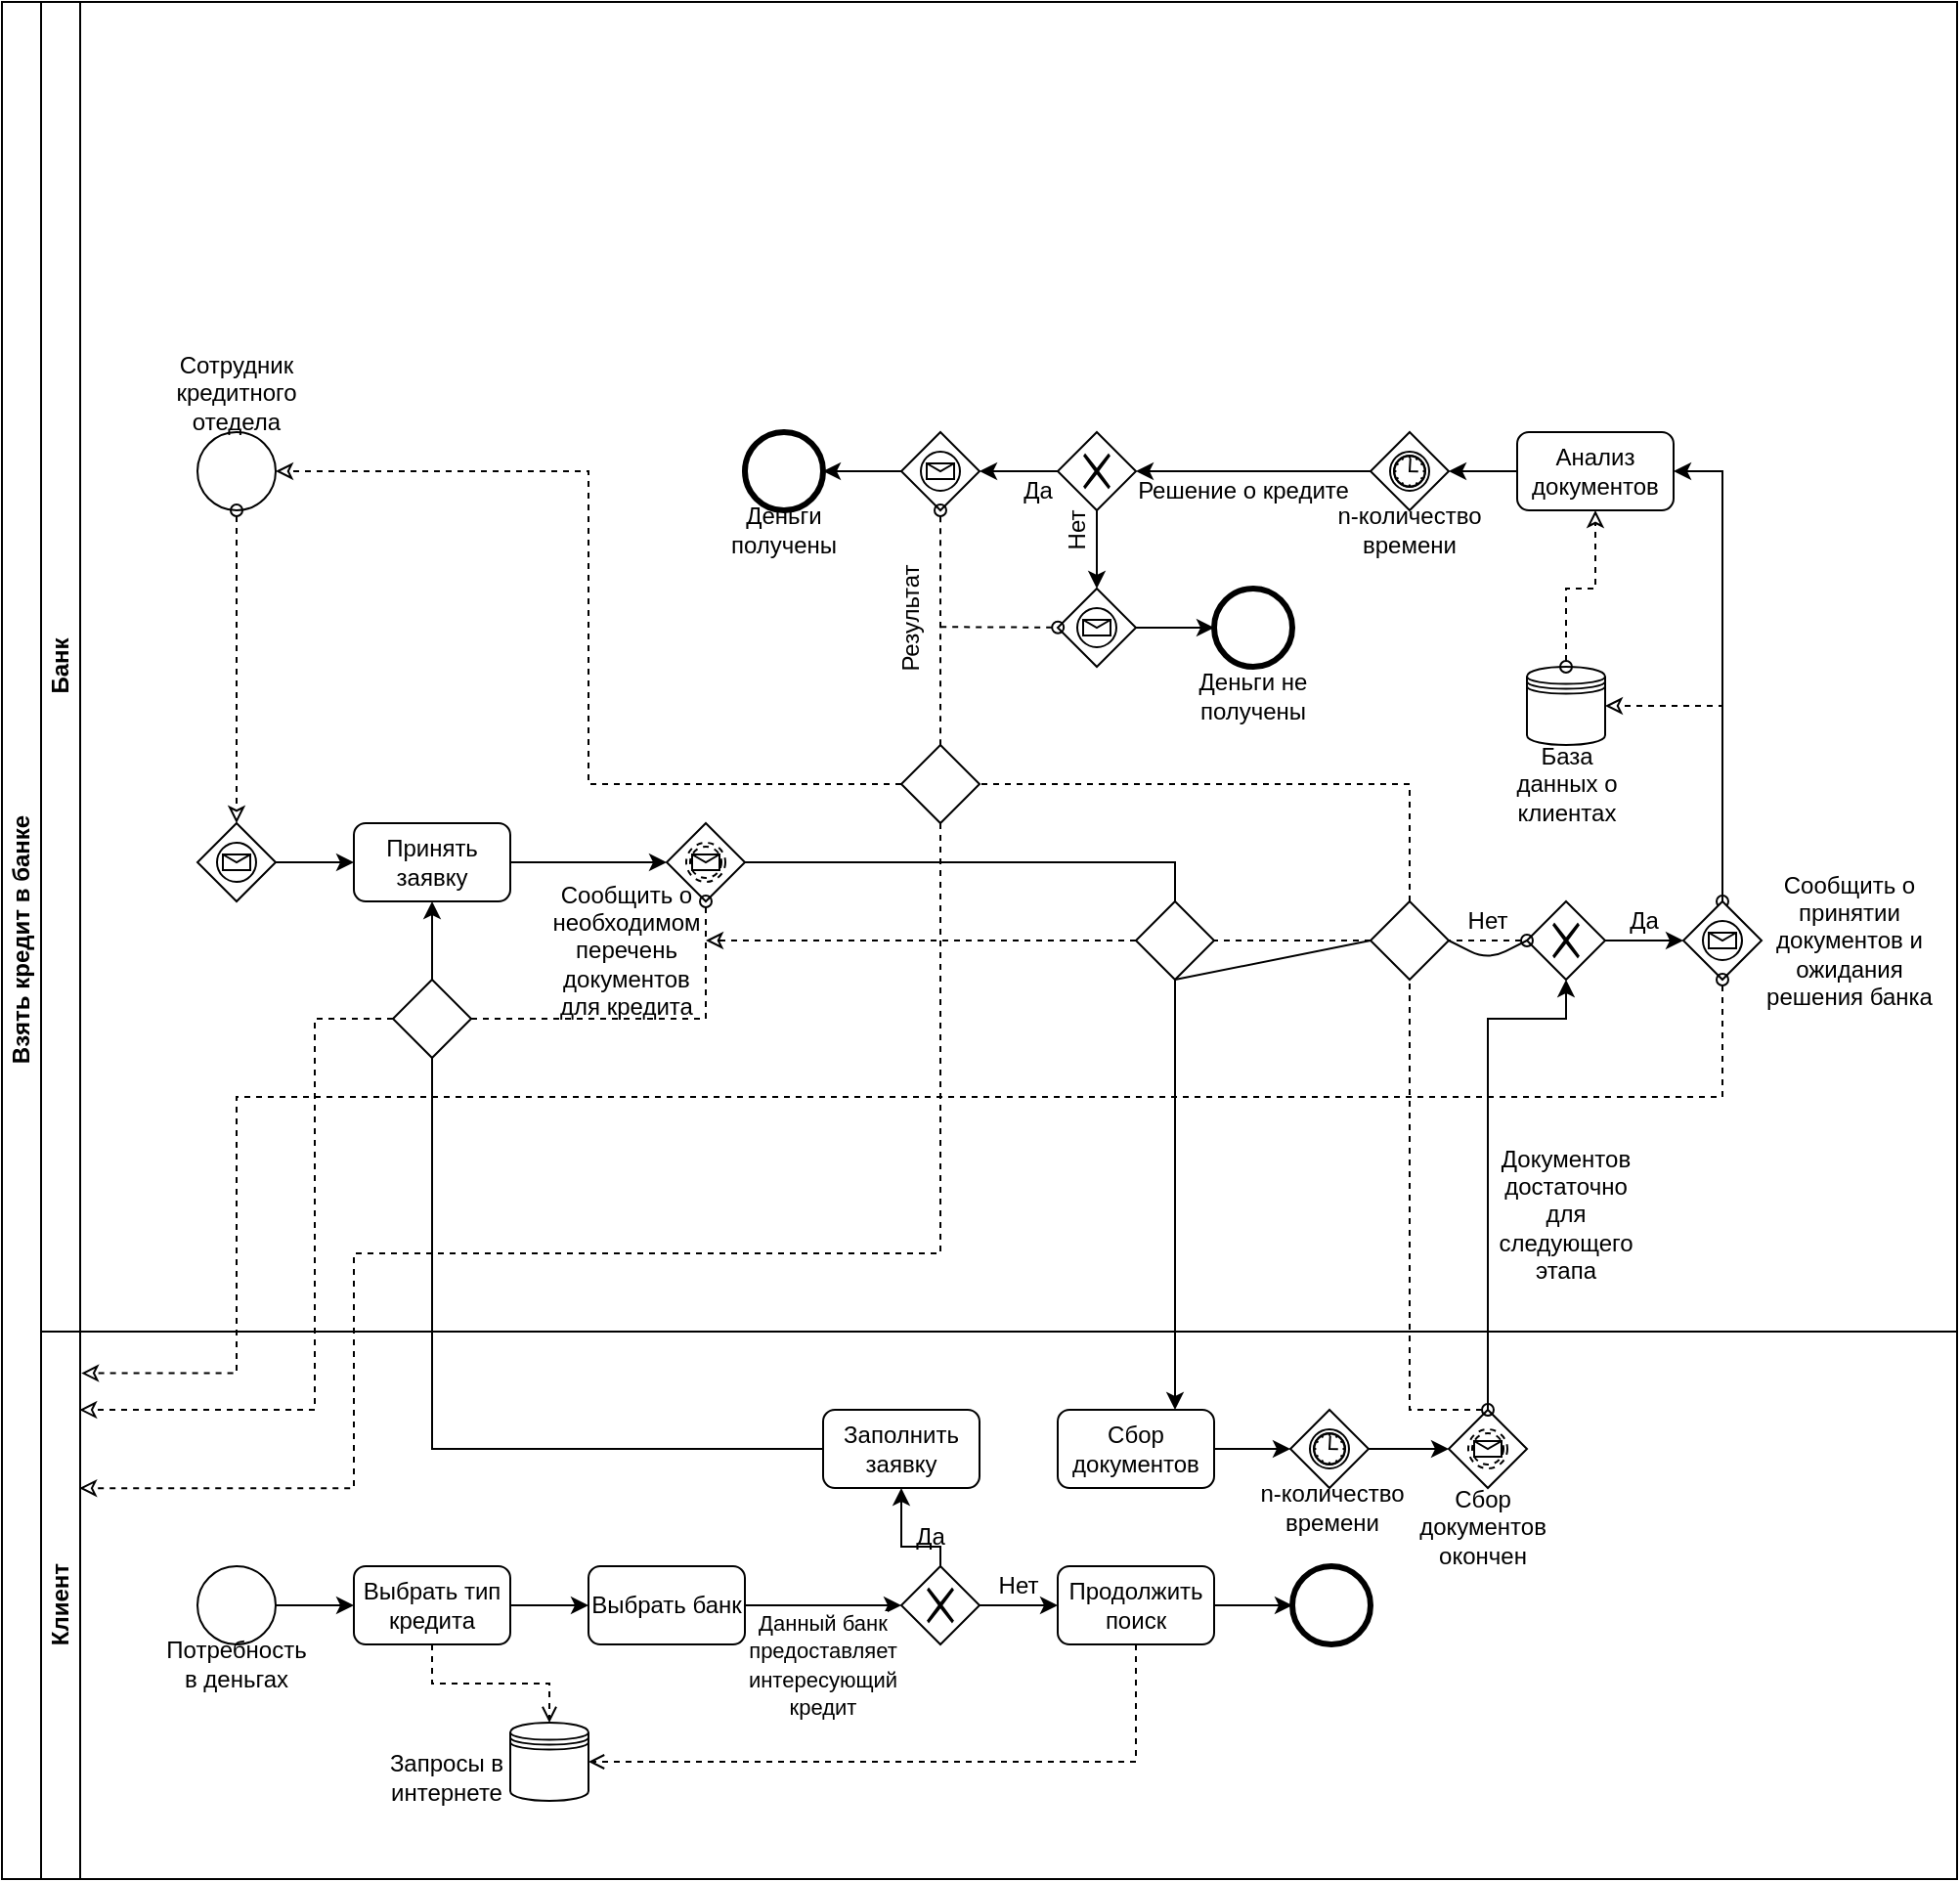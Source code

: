 <mxfile version="14.5.1" type="device"><diagram id="nKJK1DQuCtpWH0rko9VO" name="Page-1"><mxGraphModel dx="1360" dy="834" grid="1" gridSize="10" guides="1" tooltips="1" connect="1" arrows="1" fold="1" page="1" pageScale="1" pageWidth="980" pageHeight="1390" math="0" shadow="0"><root><mxCell id="0"/><mxCell id="1" parent="0"/><mxCell id="z8B_p85tg5Jah9lt31Ho-93" value="Взять кредит в банке" style="swimlane;html=1;childLayout=stackLayout;resizeParent=1;resizeParentMax=0;horizontal=0;startSize=20;horizontalStack=0;" parent="1" vertex="1"><mxGeometry x="40" y="40" width="1000" height="960" as="geometry"/></mxCell><mxCell id="z8B_p85tg5Jah9lt31Ho-95" value="Банк" style="swimlane;html=1;startSize=20;horizontal=0;" parent="z8B_p85tg5Jah9lt31Ho-93" vertex="1"><mxGeometry x="20" width="980" height="680" as="geometry"/></mxCell><mxCell id="z8B_p85tg5Jah9lt31Ho-2" value="" style="shape=datastore;whiteSpace=wrap;html=1;strokeWidth=1;" parent="z8B_p85tg5Jah9lt31Ho-95" vertex="1"><mxGeometry x="760" y="340" width="40" height="40" as="geometry"/></mxCell><mxCell id="z8B_p85tg5Jah9lt31Ho-3" value="" style="ellipse;whiteSpace=wrap;html=1;aspect=fixed;" parent="z8B_p85tg5Jah9lt31Ho-95" vertex="1"><mxGeometry x="80" y="220" width="40" height="40" as="geometry"/></mxCell><mxCell id="z8B_p85tg5Jah9lt31Ho-4" value="База данных о клиентах" style="text;html=1;strokeColor=none;fillColor=none;align=center;verticalAlign=middle;whiteSpace=wrap;rounded=0;" parent="z8B_p85tg5Jah9lt31Ho-95" vertex="1"><mxGeometry x="752.5" y="380" width="55" height="40" as="geometry"/></mxCell><mxCell id="z8B_p85tg5Jah9lt31Ho-6" value="" style="shape=mxgraph.bpmn.shape;html=1;verticalLabelPosition=bottom;labelBackgroundColor=#ffffff;verticalAlign=top;align=center;perimeter=rhombusPerimeter;background=gateway;outlineConnect=0;outline=none;symbol=exclusiveGw;" parent="z8B_p85tg5Jah9lt31Ho-95" vertex="1"><mxGeometry x="760" y="460" width="40" height="40" as="geometry"/></mxCell><mxCell id="z8B_p85tg5Jah9lt31Ho-7" value="Нет" style="text;html=1;strokeColor=none;fillColor=none;align=center;verticalAlign=middle;whiteSpace=wrap;rounded=0;glass=1;fontColor=#000000;" parent="z8B_p85tg5Jah9lt31Ho-95" vertex="1"><mxGeometry x="720" y="460" width="40" height="20" as="geometry"/></mxCell><mxCell id="z8B_p85tg5Jah9lt31Ho-8" value="Да" style="text;html=1;strokeColor=none;fillColor=none;align=center;verticalAlign=middle;whiteSpace=wrap;rounded=0;glass=1;fontColor=#000000;rotation=0;" parent="z8B_p85tg5Jah9lt31Ho-95" vertex="1"><mxGeometry x="800" y="460" width="40" height="20" as="geometry"/></mxCell><mxCell id="z8B_p85tg5Jah9lt31Ho-10" style="edgeStyle=orthogonalEdgeStyle;rounded=0;orthogonalLoop=1;jettySize=auto;html=1;entryX=1;entryY=0.5;entryDx=0;entryDy=0;startArrow=oval;startFill=0;endArrow=classic;endFill=0;dashed=1;" parent="z8B_p85tg5Jah9lt31Ho-95" source="z8B_p85tg5Jah9lt31Ho-11" target="z8B_p85tg5Jah9lt31Ho-2" edge="1"><mxGeometry relative="1" as="geometry"><Array as="points"><mxPoint x="860" y="360"/></Array></mxGeometry></mxCell><mxCell id="z8B_p85tg5Jah9lt31Ho-11" value="" style="shape=mxgraph.bpmn.shape;html=1;verticalLabelPosition=bottom;labelBackgroundColor=#ffffff;verticalAlign=top;align=center;perimeter=rhombusPerimeter;background=gateway;outlineConnect=0;outline=standard;symbol=message;rounded=0;strokeWidth=1;" parent="z8B_p85tg5Jah9lt31Ho-95" vertex="1"><mxGeometry x="840" y="460" width="40" height="40" as="geometry"/></mxCell><mxCell id="z8B_p85tg5Jah9lt31Ho-13" value="Анализ документов" style="rounded=1;whiteSpace=wrap;html=1;" parent="z8B_p85tg5Jah9lt31Ho-95" vertex="1"><mxGeometry x="755" y="220" width="80" height="40" as="geometry"/></mxCell><mxCell id="z8B_p85tg5Jah9lt31Ho-1" style="edgeStyle=orthogonalEdgeStyle;rounded=0;orthogonalLoop=1;jettySize=auto;html=1;dashed=1;startArrow=oval;startFill=0;endArrow=classic;endFill=0;" parent="z8B_p85tg5Jah9lt31Ho-95" source="z8B_p85tg5Jah9lt31Ho-2" target="z8B_p85tg5Jah9lt31Ho-13" edge="1"><mxGeometry relative="1" as="geometry"/></mxCell><mxCell id="z8B_p85tg5Jah9lt31Ho-9" style="edgeStyle=orthogonalEdgeStyle;rounded=0;orthogonalLoop=1;jettySize=auto;html=1;entryX=1;entryY=0.5;entryDx=0;entryDy=0;startArrow=none;startFill=0;endArrow=classic;endFill=1;" parent="z8B_p85tg5Jah9lt31Ho-95" source="z8B_p85tg5Jah9lt31Ho-11" target="z8B_p85tg5Jah9lt31Ho-13" edge="1"><mxGeometry relative="1" as="geometry"><Array as="points"><mxPoint x="860" y="240"/></Array></mxGeometry></mxCell><mxCell id="z8B_p85tg5Jah9lt31Ho-15" value="" style="shape=mxgraph.bpmn.shape;html=1;verticalLabelPosition=bottom;labelBackgroundColor=#ffffff;verticalAlign=top;align=center;perimeter=rhombusPerimeter;background=gateway;outlineConnect=0;outline=boundInt;symbol=timer;rounded=0;glass=1;strokeWidth=1;" parent="z8B_p85tg5Jah9lt31Ho-95" vertex="1"><mxGeometry x="680" y="220" width="40" height="40" as="geometry"/></mxCell><mxCell id="z8B_p85tg5Jah9lt31Ho-12" style="edgeStyle=none;rounded=0;orthogonalLoop=1;jettySize=auto;html=1;entryX=1;entryY=0.5;entryDx=0;entryDy=0;startArrow=none;startFill=0;endArrow=classic;endFill=1;fontColor=#000000;" parent="z8B_p85tg5Jah9lt31Ho-95" source="z8B_p85tg5Jah9lt31Ho-13" target="z8B_p85tg5Jah9lt31Ho-15" edge="1"><mxGeometry relative="1" as="geometry"/></mxCell><mxCell id="z8B_p85tg5Jah9lt31Ho-16" value="n-количество времени" style="text;html=1;strokeColor=none;fillColor=none;align=center;verticalAlign=middle;whiteSpace=wrap;rounded=0;glass=1;" parent="z8B_p85tg5Jah9lt31Ho-95" vertex="1"><mxGeometry x="661.25" y="260" width="77.5" height="20" as="geometry"/></mxCell><mxCell id="z8B_p85tg5Jah9lt31Ho-18" value="" style="shape=mxgraph.bpmn.shape;html=1;verticalLabelPosition=bottom;labelBackgroundColor=#ffffff;verticalAlign=top;align=center;perimeter=rhombusPerimeter;background=gateway;outlineConnect=0;outline=none;symbol=exclusiveGw;" parent="z8B_p85tg5Jah9lt31Ho-95" vertex="1"><mxGeometry x="520" y="220" width="40" height="40" as="geometry"/></mxCell><mxCell id="z8B_p85tg5Jah9lt31Ho-14" style="edgeStyle=none;rounded=0;orthogonalLoop=1;jettySize=auto;html=1;entryX=1;entryY=0.5;entryDx=0;entryDy=0;startArrow=none;startFill=0;endArrow=classic;endFill=1;fontColor=#000000;" parent="z8B_p85tg5Jah9lt31Ho-95" source="z8B_p85tg5Jah9lt31Ho-15" target="z8B_p85tg5Jah9lt31Ho-18" edge="1"><mxGeometry relative="1" as="geometry"/></mxCell><mxCell id="z8B_p85tg5Jah9lt31Ho-19" value="Нет" style="text;html=1;strokeColor=none;fillColor=none;align=center;verticalAlign=middle;whiteSpace=wrap;rounded=0;glass=0;fontColor=#000000;rotation=-90;" parent="z8B_p85tg5Jah9lt31Ho-95" vertex="1"><mxGeometry x="510" y="260" width="40" height="20" as="geometry"/></mxCell><mxCell id="z8B_p85tg5Jah9lt31Ho-22" value="" style="shape=mxgraph.bpmn.shape;html=1;verticalLabelPosition=bottom;labelBackgroundColor=#ffffff;verticalAlign=top;align=center;perimeter=rhombusPerimeter;background=gateway;outlineConnect=0;outline=standard;symbol=message;rounded=0;strokeWidth=1;" parent="z8B_p85tg5Jah9lt31Ho-95" vertex="1"><mxGeometry x="520" y="300" width="40" height="40" as="geometry"/></mxCell><mxCell id="z8B_p85tg5Jah9lt31Ho-23" value="Решение о кредите" style="text;html=1;strokeColor=none;fillColor=none;align=center;verticalAlign=middle;whiteSpace=wrap;rounded=0;glass=0;fontColor=#000000;" parent="z8B_p85tg5Jah9lt31Ho-95" vertex="1"><mxGeometry x="550" y="240" width="130" height="20" as="geometry"/></mxCell><mxCell id="z8B_p85tg5Jah9lt31Ho-25" value="" style="shape=mxgraph.bpmn.shape;html=1;verticalLabelPosition=bottom;labelBackgroundColor=#ffffff;verticalAlign=top;align=center;perimeter=rhombusPerimeter;background=gateway;outlineConnect=0;outline=standard;symbol=message;rounded=0;strokeWidth=1;" parent="z8B_p85tg5Jah9lt31Ho-95" vertex="1"><mxGeometry x="440" y="220" width="40" height="40" as="geometry"/></mxCell><mxCell id="z8B_p85tg5Jah9lt31Ho-17" style="edgeStyle=orthogonalEdgeStyle;rounded=0;sketch=0;jumpSize=5;orthogonalLoop=1;jettySize=auto;html=1;entryX=1;entryY=0.5;entryDx=0;entryDy=0;labelBackgroundColor=#ffffff;startArrow=none;startFill=0;endArrow=classic;endFill=1;strokeColor=#000000;strokeWidth=1;fontColor=#000000;" parent="z8B_p85tg5Jah9lt31Ho-95" source="z8B_p85tg5Jah9lt31Ho-18" target="z8B_p85tg5Jah9lt31Ho-25" edge="1"><mxGeometry relative="1" as="geometry"/></mxCell><mxCell id="z8B_p85tg5Jah9lt31Ho-26" value="" style="ellipse;whiteSpace=wrap;html=1;aspect=fixed;strokeWidth=3;" parent="z8B_p85tg5Jah9lt31Ho-95" vertex="1"><mxGeometry x="600" y="300" width="40" height="40" as="geometry"/></mxCell><mxCell id="z8B_p85tg5Jah9lt31Ho-20" style="edgeStyle=none;rounded=0;orthogonalLoop=1;jettySize=auto;html=1;startArrow=none;startFill=0;endArrow=classic;endFill=1;fontColor=#000000;" parent="z8B_p85tg5Jah9lt31Ho-95" source="z8B_p85tg5Jah9lt31Ho-22" target="z8B_p85tg5Jah9lt31Ho-26" edge="1"><mxGeometry relative="1" as="geometry"/></mxCell><mxCell id="z8B_p85tg5Jah9lt31Ho-27" value="Да" style="text;html=1;strokeColor=none;fillColor=none;align=center;verticalAlign=middle;whiteSpace=wrap;rounded=0;glass=0;fontColor=#000000;rotation=0;" parent="z8B_p85tg5Jah9lt31Ho-95" vertex="1"><mxGeometry x="490" y="240" width="40" height="20" as="geometry"/></mxCell><mxCell id="z8B_p85tg5Jah9lt31Ho-28" value="" style="ellipse;whiteSpace=wrap;html=1;aspect=fixed;strokeWidth=3;" parent="z8B_p85tg5Jah9lt31Ho-95" vertex="1"><mxGeometry x="360" y="220" width="40" height="40" as="geometry"/></mxCell><mxCell id="z8B_p85tg5Jah9lt31Ho-29" style="edgeStyle=none;rounded=0;orthogonalLoop=1;jettySize=auto;html=1;startArrow=none;startFill=0;endArrow=classic;endFill=1;fontColor=#000000;entryX=1;entryY=0.5;entryDx=0;entryDy=0;" parent="z8B_p85tg5Jah9lt31Ho-95" source="z8B_p85tg5Jah9lt31Ho-25" target="z8B_p85tg5Jah9lt31Ho-28" edge="1"><mxGeometry relative="1" as="geometry"><mxPoint x="180" y="160" as="targetPoint"/></mxGeometry></mxCell><mxCell id="z8B_p85tg5Jah9lt31Ho-30" value="Деньги получены" style="text;html=1;strokeColor=none;fillColor=none;align=center;verticalAlign=middle;whiteSpace=wrap;rounded=0;glass=0;fontColor=#000000;" parent="z8B_p85tg5Jah9lt31Ho-95" vertex="1"><mxGeometry x="350" y="260" width="60" height="20" as="geometry"/></mxCell><mxCell id="z8B_p85tg5Jah9lt31Ho-31" value="Результат" style="text;html=1;strokeColor=none;fillColor=none;align=center;verticalAlign=middle;whiteSpace=wrap;rounded=0;glass=0;fontColor=#000000;rotation=-90;" parent="z8B_p85tg5Jah9lt31Ho-95" vertex="1"><mxGeometry x="410" y="300" width="70" height="30" as="geometry"/></mxCell><mxCell id="z8B_p85tg5Jah9lt31Ho-21" style="rounded=0;orthogonalLoop=1;jettySize=auto;html=1;entryX=0.434;entryY=0.975;entryDx=0;entryDy=0;dashed=1;startArrow=oval;startFill=0;endArrow=none;endFill=0;entryPerimeter=0;" parent="z8B_p85tg5Jah9lt31Ho-95" source="z8B_p85tg5Jah9lt31Ho-22" target="z8B_p85tg5Jah9lt31Ho-31" edge="1"><mxGeometry relative="1" as="geometry"/></mxCell><mxCell id="z8B_p85tg5Jah9lt31Ho-32" value="Деньги не получены" style="text;html=1;strokeColor=none;fillColor=none;align=center;verticalAlign=middle;whiteSpace=wrap;rounded=0;glass=0;fontColor=#000000;" parent="z8B_p85tg5Jah9lt31Ho-95" vertex="1"><mxGeometry x="585" y="340" width="70" height="30" as="geometry"/></mxCell><mxCell id="z8B_p85tg5Jah9lt31Ho-34" value="" style="shape=mxgraph.bpmn.shape;html=1;verticalLabelPosition=bottom;labelBackgroundColor=#ffffff;verticalAlign=top;align=center;perimeter=rhombusPerimeter;background=gateway;outlineConnect=0;outline=standard;symbol=message;rounded=0;strokeWidth=1;" parent="z8B_p85tg5Jah9lt31Ho-95" vertex="1"><mxGeometry x="80" y="420" width="40" height="40" as="geometry"/></mxCell><mxCell id="z8B_p85tg5Jah9lt31Ho-36" value="Принять заявку" style="rounded=1;whiteSpace=wrap;html=1;" parent="z8B_p85tg5Jah9lt31Ho-95" vertex="1"><mxGeometry x="160" y="420" width="80" height="40" as="geometry"/></mxCell><mxCell id="z8B_p85tg5Jah9lt31Ho-33" style="edgeStyle=orthogonalEdgeStyle;rounded=0;orthogonalLoop=1;jettySize=auto;html=1;entryX=0;entryY=0.5;entryDx=0;entryDy=0;startArrow=none;startFill=0;endArrow=classic;endFill=1;" parent="z8B_p85tg5Jah9lt31Ho-95" source="z8B_p85tg5Jah9lt31Ho-34" target="z8B_p85tg5Jah9lt31Ho-36" edge="1"><mxGeometry relative="1" as="geometry"/></mxCell><mxCell id="z8B_p85tg5Jah9lt31Ho-38" value="" style="shape=mxgraph.bpmn.shape;html=1;verticalLabelPosition=bottom;labelBackgroundColor=#ffffff;verticalAlign=top;align=center;perimeter=rhombusPerimeter;background=gateway;outlineConnect=0;outline=boundNonint;symbol=message;rounded=0;strokeWidth=1;" parent="z8B_p85tg5Jah9lt31Ho-95" vertex="1"><mxGeometry x="320" y="420" width="40" height="40" as="geometry"/></mxCell><mxCell id="z8B_p85tg5Jah9lt31Ho-35" style="edgeStyle=orthogonalEdgeStyle;rounded=0;orthogonalLoop=1;jettySize=auto;html=1;entryX=0;entryY=0.5;entryDx=0;entryDy=0;startArrow=none;startFill=0;endArrow=classic;endFill=1;" parent="z8B_p85tg5Jah9lt31Ho-95" source="z8B_p85tg5Jah9lt31Ho-36" target="z8B_p85tg5Jah9lt31Ho-38" edge="1"><mxGeometry relative="1" as="geometry"/></mxCell><mxCell id="z8B_p85tg5Jah9lt31Ho-39" style="edgeStyle=orthogonalEdgeStyle;rounded=0;orthogonalLoop=1;jettySize=auto;html=1;entryX=0.5;entryY=1;entryDx=0;entryDy=0;startArrow=none;startFill=0;endArrow=classic;endFill=1;" parent="z8B_p85tg5Jah9lt31Ho-95" source="z8B_p85tg5Jah9lt31Ho-40" target="z8B_p85tg5Jah9lt31Ho-36" edge="1"><mxGeometry relative="1" as="geometry"/></mxCell><mxCell id="z8B_p85tg5Jah9lt31Ho-40" value="" style="rhombus;whiteSpace=wrap;html=1;glass=0;" parent="z8B_p85tg5Jah9lt31Ho-95" vertex="1"><mxGeometry x="180" y="500.0" width="40" height="40" as="geometry"/></mxCell><mxCell id="z8B_p85tg5Jah9lt31Ho-37" style="edgeStyle=orthogonalEdgeStyle;rounded=0;orthogonalLoop=1;jettySize=auto;html=1;entryX=1;entryY=0.5;entryDx=0;entryDy=0;startArrow=oval;startFill=0;endArrow=none;endFill=0;dashed=1;" parent="z8B_p85tg5Jah9lt31Ho-95" source="z8B_p85tg5Jah9lt31Ho-38" target="z8B_p85tg5Jah9lt31Ho-40" edge="1"><mxGeometry relative="1" as="geometry"><Array as="points"><mxPoint x="340" y="520"/></Array></mxGeometry></mxCell><mxCell id="z8B_p85tg5Jah9lt31Ho-41" value="Сообщить о необходимом перечень документов для кредита" style="text;html=1;strokeColor=none;fillColor=none;align=center;verticalAlign=middle;whiteSpace=wrap;rounded=0;" parent="z8B_p85tg5Jah9lt31Ho-95" vertex="1"><mxGeometry x="260" y="450" width="78.75" height="70" as="geometry"/></mxCell><mxCell id="z8B_p85tg5Jah9lt31Ho-42" value="Сотрудник кредитного отедела" style="text;html=1;strokeColor=none;fillColor=none;align=center;verticalAlign=middle;whiteSpace=wrap;rounded=0;glass=0;" parent="z8B_p85tg5Jah9lt31Ho-95" vertex="1"><mxGeometry x="65" y="180" width="70" height="40" as="geometry"/></mxCell><mxCell id="z8B_p85tg5Jah9lt31Ho-43" style="edgeStyle=none;rounded=0;orthogonalLoop=1;jettySize=auto;html=1;dashed=1;startArrow=none;startFill=0;endArrow=none;endFill=0;entryX=1;entryY=0.5;entryDx=0;entryDy=0;" parent="z8B_p85tg5Jah9lt31Ho-95" source="z8B_p85tg5Jah9lt31Ho-45" target="z8B_p85tg5Jah9lt31Ho-99" edge="1"><mxGeometry relative="1" as="geometry"><mxPoint x="610" y="481" as="targetPoint"/></mxGeometry></mxCell><mxCell id="z8B_p85tg5Jah9lt31Ho-45" value="" style="rhombus;whiteSpace=wrap;html=1;glass=0;" parent="z8B_p85tg5Jah9lt31Ho-95" vertex="1"><mxGeometry x="680" y="460" width="40" height="40" as="geometry"/></mxCell><mxCell id="z8B_p85tg5Jah9lt31Ho-5" style="edgeStyle=none;rounded=0;orthogonalLoop=1;jettySize=auto;html=1;entryX=1;entryY=0.5;entryDx=0;entryDy=0;dashed=1;startArrow=oval;startFill=0;endArrow=none;endFill=0;" parent="z8B_p85tg5Jah9lt31Ho-95" source="z8B_p85tg5Jah9lt31Ho-6" target="z8B_p85tg5Jah9lt31Ho-45" edge="1"><mxGeometry relative="1" as="geometry"><Array as="points"><mxPoint x="740" y="480"/></Array></mxGeometry></mxCell><mxCell id="z8B_p85tg5Jah9lt31Ho-46" style="edgeStyle=none;rounded=0;orthogonalLoop=1;jettySize=auto;html=1;startArrow=none;startFill=0;endArrow=classic;endFill=1;entryX=0;entryY=0.5;entryDx=0;entryDy=0;" parent="z8B_p85tg5Jah9lt31Ho-95" source="z8B_p85tg5Jah9lt31Ho-6" target="z8B_p85tg5Jah9lt31Ho-11" edge="1"><mxGeometry relative="1" as="geometry"><mxPoint x="680" y="380" as="targetPoint"/></mxGeometry></mxCell><mxCell id="z8B_p85tg5Jah9lt31Ho-47" value="Сообщить о принятии документов и ожидания решения банка" style="text;html=1;strokeColor=none;fillColor=none;align=center;verticalAlign=middle;whiteSpace=wrap;rounded=0;" parent="z8B_p85tg5Jah9lt31Ho-95" vertex="1"><mxGeometry x="880" y="445" width="90" height="70" as="geometry"/></mxCell><mxCell id="z8B_p85tg5Jah9lt31Ho-48" value="" style="rhombus;whiteSpace=wrap;html=1;glass=0;" parent="z8B_p85tg5Jah9lt31Ho-95" vertex="1"><mxGeometry x="440" y="380" width="40" height="40" as="geometry"/></mxCell><mxCell id="z8B_p85tg5Jah9lt31Ho-24" style="edgeStyle=orthogonalEdgeStyle;rounded=0;orthogonalLoop=1;jettySize=auto;html=1;entryX=0.5;entryY=0;entryDx=0;entryDy=0;dashed=1;startArrow=oval;startFill=0;endArrow=none;endFill=0;elbow=vertical;curved=1;" parent="z8B_p85tg5Jah9lt31Ho-95" source="z8B_p85tg5Jah9lt31Ho-25" target="z8B_p85tg5Jah9lt31Ho-48" edge="1"><mxGeometry relative="1" as="geometry"><Array as="points"><mxPoint x="460" y="340"/><mxPoint x="460" y="340"/></Array></mxGeometry></mxCell><mxCell id="z8B_p85tg5Jah9lt31Ho-49" style="edgeStyle=orthogonalEdgeStyle;rounded=0;orthogonalLoop=1;jettySize=auto;html=1;dashed=1;startArrow=none;startFill=0;endArrow=classic;endFill=0;entryX=1;entryY=0.5;entryDx=0;entryDy=0;" parent="z8B_p85tg5Jah9lt31Ho-95" source="z8B_p85tg5Jah9lt31Ho-48" target="z8B_p85tg5Jah9lt31Ho-3" edge="1"><mxGeometry relative="1" as="geometry"><mxPoint x="60" y="200" as="targetPoint"/></mxGeometry></mxCell><mxCell id="z8B_p85tg5Jah9lt31Ho-44" style="edgeStyle=orthogonalEdgeStyle;rounded=0;orthogonalLoop=1;jettySize=auto;html=1;entryX=1;entryY=0.5;entryDx=0;entryDy=0;dashed=1;startArrow=none;startFill=0;endArrow=none;endFill=0;" parent="z8B_p85tg5Jah9lt31Ho-95" source="z8B_p85tg5Jah9lt31Ho-45" target="z8B_p85tg5Jah9lt31Ho-48" edge="1"><mxGeometry relative="1" as="geometry"><Array as="points"><mxPoint x="700" y="400"/></Array></mxGeometry></mxCell><mxCell id="z8B_p85tg5Jah9lt31Ho-50" style="edgeStyle=orthogonalEdgeStyle;rounded=0;orthogonalLoop=1;jettySize=auto;html=1;startArrow=none;startFill=0;endArrow=classic;endFill=1;entryX=0.5;entryY=0;entryDx=0;entryDy=0;" parent="z8B_p85tg5Jah9lt31Ho-95" source="z8B_p85tg5Jah9lt31Ho-18" target="z8B_p85tg5Jah9lt31Ho-22" edge="1"><mxGeometry relative="1" as="geometry"><mxPoint x="440" y="260" as="targetPoint"/></mxGeometry></mxCell><mxCell id="z8B_p85tg5Jah9lt31Ho-80" value="" style="endArrow=classic;dashed=1;html=1;exitX=0.5;exitY=1;exitDx=0;exitDy=0;startArrow=oval;startFill=0;endFill=0;" parent="z8B_p85tg5Jah9lt31Ho-95" source="z8B_p85tg5Jah9lt31Ho-3" edge="1"><mxGeometry width="50" height="50" relative="1" as="geometry"><mxPoint x="520" y="480.0" as="sourcePoint"/><mxPoint x="100" y="420" as="targetPoint"/></mxGeometry></mxCell><mxCell id="z8B_p85tg5Jah9lt31Ho-79" value="Документов достаточно для следующего этапа&lt;br&gt;" style="text;html=1;strokeColor=none;fillColor=none;align=center;verticalAlign=middle;whiteSpace=wrap;rounded=0;glass=1;" parent="z8B_p85tg5Jah9lt31Ho-95" vertex="1"><mxGeometry x="740" y="600" width="80" height="40" as="geometry"/></mxCell><mxCell id="z8B_p85tg5Jah9lt31Ho-99" value="" style="rhombus;whiteSpace=wrap;html=1;" parent="z8B_p85tg5Jah9lt31Ho-95" vertex="1"><mxGeometry x="560" y="460" width="40" height="40" as="geometry"/></mxCell><mxCell id="z8B_p85tg5Jah9lt31Ho-82" style="edgeStyle=orthogonalEdgeStyle;rounded=0;orthogonalLoop=1;jettySize=auto;html=1;startArrow=none;startFill=0;endArrow=none;endFill=0;exitX=1;exitY=0.5;exitDx=0;exitDy=0;entryX=0.5;entryY=0;entryDx=0;entryDy=0;" parent="z8B_p85tg5Jah9lt31Ho-95" source="z8B_p85tg5Jah9lt31Ho-38" target="z8B_p85tg5Jah9lt31Ho-99" edge="1"><mxGeometry relative="1" as="geometry"><mxPoint x="610" y="440" as="targetPoint"/><Array as="points"><mxPoint x="580" y="440"/></Array></mxGeometry></mxCell><mxCell id="z8B_p85tg5Jah9lt31Ho-102" value="" style="endArrow=none;html=1;exitX=0;exitY=0.5;exitDx=0;exitDy=0;entryX=0.5;entryY=1;entryDx=0;entryDy=0;endFill=0;" parent="z8B_p85tg5Jah9lt31Ho-95" source="z8B_p85tg5Jah9lt31Ho-45" target="z8B_p85tg5Jah9lt31Ho-99" edge="1"><mxGeometry width="50" height="50" relative="1" as="geometry"><mxPoint x="490" y="550" as="sourcePoint"/><mxPoint x="540" y="500" as="targetPoint"/></mxGeometry></mxCell><mxCell id="z8B_p85tg5Jah9lt31Ho-96" value="Клиент" style="swimlane;html=1;startSize=20;horizontal=0;" parent="z8B_p85tg5Jah9lt31Ho-93" vertex="1"><mxGeometry x="20" y="680" width="980" height="280" as="geometry"/></mxCell><mxCell id="z8B_p85tg5Jah9lt31Ho-52" value="" style="ellipse;whiteSpace=wrap;html=1;aspect=fixed;rotation=0;" parent="z8B_p85tg5Jah9lt31Ho-96" vertex="1"><mxGeometry x="80" y="120" width="40" height="40" as="geometry"/></mxCell><mxCell id="z8B_p85tg5Jah9lt31Ho-55" value="Выбрать тип кредита" style="rounded=1;whiteSpace=wrap;html=1;rotation=0;" parent="z8B_p85tg5Jah9lt31Ho-96" vertex="1"><mxGeometry x="160" y="120" width="80" height="40" as="geometry"/></mxCell><mxCell id="z8B_p85tg5Jah9lt31Ho-51" style="edgeStyle=orthogonalEdgeStyle;rounded=0;orthogonalLoop=1;jettySize=auto;html=1;entryX=0;entryY=0.5;entryDx=0;entryDy=0;" parent="z8B_p85tg5Jah9lt31Ho-96" source="z8B_p85tg5Jah9lt31Ho-52" target="z8B_p85tg5Jah9lt31Ho-55" edge="1"><mxGeometry relative="1" as="geometry"/></mxCell><mxCell id="z8B_p85tg5Jah9lt31Ho-56" value="Потребность в деньгах" style="text;html=1;strokeColor=none;fillColor=none;align=center;verticalAlign=middle;whiteSpace=wrap;rounded=0;rotation=0;" parent="z8B_p85tg5Jah9lt31Ho-96" vertex="1"><mxGeometry x="60" y="160" width="80" height="20" as="geometry"/></mxCell><mxCell id="z8B_p85tg5Jah9lt31Ho-58" value="Выбрать банк" style="rounded=1;whiteSpace=wrap;html=1;rotation=0;" parent="z8B_p85tg5Jah9lt31Ho-96" vertex="1"><mxGeometry x="280" y="120" width="80" height="40" as="geometry"/></mxCell><mxCell id="z8B_p85tg5Jah9lt31Ho-53" style="edgeStyle=orthogonalEdgeStyle;rounded=0;orthogonalLoop=1;jettySize=auto;html=1;entryX=0;entryY=0.5;entryDx=0;entryDy=0;" parent="z8B_p85tg5Jah9lt31Ho-96" source="z8B_p85tg5Jah9lt31Ho-55" target="z8B_p85tg5Jah9lt31Ho-58" edge="1"><mxGeometry relative="1" as="geometry"/></mxCell><mxCell id="z8B_p85tg5Jah9lt31Ho-60" value="" style="shape=mxgraph.bpmn.shape;html=1;verticalLabelPosition=bottom;labelBackgroundColor=#ffffff;verticalAlign=top;align=center;perimeter=rhombusPerimeter;background=gateway;outlineConnect=0;outline=none;symbol=exclusiveGw;rotation=0;" parent="z8B_p85tg5Jah9lt31Ho-96" vertex="1"><mxGeometry x="440" y="120" width="40" height="40" as="geometry"/></mxCell><mxCell id="z8B_p85tg5Jah9lt31Ho-57" style="edgeStyle=orthogonalEdgeStyle;rounded=0;orthogonalLoop=1;jettySize=auto;html=1;entryX=0;entryY=0.5;entryDx=0;entryDy=0;" parent="z8B_p85tg5Jah9lt31Ho-96" source="z8B_p85tg5Jah9lt31Ho-58" target="z8B_p85tg5Jah9lt31Ho-60" edge="1"><mxGeometry relative="1" as="geometry"/></mxCell><mxCell id="z8B_p85tg5Jah9lt31Ho-61" value="&lt;span style=&quot;font-family: arial, sans-serif; font-size: 11px; background-color: rgb(255, 255, 255);&quot;&gt;Данный банк предоставляет интересующий кредит&lt;/span&gt;" style="text;html=1;strokeColor=none;fillColor=none;align=center;verticalAlign=middle;whiteSpace=wrap;rounded=0;rotation=0;" parent="z8B_p85tg5Jah9lt31Ho-96" vertex="1"><mxGeometry x="360" y="140" width="80" height="60" as="geometry"/></mxCell><mxCell id="z8B_p85tg5Jah9lt31Ho-62" value="Да" style="text;html=1;strokeColor=none;fillColor=none;align=center;verticalAlign=middle;whiteSpace=wrap;rounded=0;rotation=0;" parent="z8B_p85tg5Jah9lt31Ho-96" vertex="1"><mxGeometry x="440" y="95" width="30" height="20" as="geometry"/></mxCell><mxCell id="z8B_p85tg5Jah9lt31Ho-63" value="Нет" style="text;html=1;strokeColor=none;fillColor=none;align=center;verticalAlign=middle;whiteSpace=wrap;rounded=0;rotation=0;" parent="z8B_p85tg5Jah9lt31Ho-96" vertex="1"><mxGeometry x="480" y="120" width="40" height="20" as="geometry"/></mxCell><mxCell id="z8B_p85tg5Jah9lt31Ho-65" value="Продолжить поиск" style="rounded=1;whiteSpace=wrap;html=1;rotation=0;" parent="z8B_p85tg5Jah9lt31Ho-96" vertex="1"><mxGeometry x="520" y="120" width="80" height="40" as="geometry"/></mxCell><mxCell id="z8B_p85tg5Jah9lt31Ho-66" style="edgeStyle=orthogonalEdgeStyle;rounded=0;orthogonalLoop=1;jettySize=auto;html=1;entryX=0;entryY=0.5;entryDx=0;entryDy=0;" parent="z8B_p85tg5Jah9lt31Ho-96" source="z8B_p85tg5Jah9lt31Ho-60" target="z8B_p85tg5Jah9lt31Ho-65" edge="1"><mxGeometry relative="1" as="geometry"><mxPoint x="420" y="-500" as="targetPoint"/></mxGeometry></mxCell><mxCell id="z8B_p85tg5Jah9lt31Ho-67" value="" style="ellipse;whiteSpace=wrap;html=1;aspect=fixed;strokeWidth=3;rotation=0;" parent="z8B_p85tg5Jah9lt31Ho-96" vertex="1"><mxGeometry x="640" y="120" width="40" height="40" as="geometry"/></mxCell><mxCell id="z8B_p85tg5Jah9lt31Ho-64" style="edgeStyle=orthogonalEdgeStyle;rounded=0;orthogonalLoop=1;jettySize=auto;html=1;entryX=0;entryY=0.5;entryDx=0;entryDy=0;" parent="z8B_p85tg5Jah9lt31Ho-96" source="z8B_p85tg5Jah9lt31Ho-65" target="z8B_p85tg5Jah9lt31Ho-67" edge="1"><mxGeometry relative="1" as="geometry"/></mxCell><mxCell id="z8B_p85tg5Jah9lt31Ho-68" value="" style="shape=datastore;whiteSpace=wrap;html=1;strokeWidth=1;rotation=0;" parent="z8B_p85tg5Jah9lt31Ho-96" vertex="1"><mxGeometry x="240" y="200" width="40" height="40" as="geometry"/></mxCell><mxCell id="z8B_p85tg5Jah9lt31Ho-69" value="Запросы в интернете" style="text;html=1;strokeColor=none;fillColor=none;align=center;verticalAlign=middle;whiteSpace=wrap;rounded=0;rotation=0;" parent="z8B_p85tg5Jah9lt31Ho-96" vertex="1"><mxGeometry x="175" y="215" width="65" height="25" as="geometry"/></mxCell><mxCell id="z8B_p85tg5Jah9lt31Ho-70" value="Заполнить заявку" style="rounded=1;whiteSpace=wrap;html=1;rotation=0;" parent="z8B_p85tg5Jah9lt31Ho-96" vertex="1"><mxGeometry x="400" y="40" width="80" height="40" as="geometry"/></mxCell><mxCell id="z8B_p85tg5Jah9lt31Ho-72" value="Сбор документов" style="rounded=1;whiteSpace=wrap;html=1;rotation=0;" parent="z8B_p85tg5Jah9lt31Ho-96" vertex="1"><mxGeometry x="520" y="40" width="80" height="40" as="geometry"/></mxCell><mxCell id="z8B_p85tg5Jah9lt31Ho-54" style="edgeStyle=orthogonalEdgeStyle;rounded=0;orthogonalLoop=1;jettySize=auto;html=1;entryX=0.5;entryY=0;entryDx=0;entryDy=0;dashed=1;endArrow=open;endFill=0;" parent="z8B_p85tg5Jah9lt31Ho-96" source="z8B_p85tg5Jah9lt31Ho-55" target="z8B_p85tg5Jah9lt31Ho-68" edge="1"><mxGeometry relative="1" as="geometry"/></mxCell><mxCell id="z8B_p85tg5Jah9lt31Ho-74" value="" style="shape=mxgraph.bpmn.shape;html=1;verticalLabelPosition=bottom;labelBackgroundColor=#ffffff;verticalAlign=top;align=center;perimeter=rhombusPerimeter;background=gateway;outlineConnect=0;outline=boundInt;symbol=timer;rounded=0;glass=1;strokeWidth=1;rotation=0;" parent="z8B_p85tg5Jah9lt31Ho-96" vertex="1"><mxGeometry x="639" y="40" width="40" height="40" as="geometry"/></mxCell><mxCell id="z8B_p85tg5Jah9lt31Ho-75" value="n-количество времени" style="text;html=1;strokeColor=none;fillColor=none;align=center;verticalAlign=middle;whiteSpace=wrap;rounded=0;glass=1;rotation=0;" parent="z8B_p85tg5Jah9lt31Ho-96" vertex="1"><mxGeometry x="620.63" y="80" width="78.75" height="20" as="geometry"/></mxCell><mxCell id="z8B_p85tg5Jah9lt31Ho-76" value="" style="shape=mxgraph.bpmn.shape;html=1;verticalLabelPosition=bottom;labelBackgroundColor=#ffffff;verticalAlign=top;align=center;perimeter=rhombusPerimeter;background=gateway;outlineConnect=0;outline=boundNonint;symbol=message;rounded=0;strokeWidth=1;rotation=0;" parent="z8B_p85tg5Jah9lt31Ho-96" vertex="1"><mxGeometry x="720" y="40" width="40" height="40" as="geometry"/></mxCell><mxCell id="z8B_p85tg5Jah9lt31Ho-77" value="Сбор документов окончен" style="text;html=1;strokeColor=none;fillColor=none;align=center;verticalAlign=middle;whiteSpace=wrap;rounded=0;glass=1;rotation=0;" parent="z8B_p85tg5Jah9lt31Ho-96" vertex="1"><mxGeometry x="705.5" y="80" width="63" height="40" as="geometry"/></mxCell><mxCell id="z8B_p85tg5Jah9lt31Ho-59" style="edgeStyle=orthogonalEdgeStyle;rounded=0;orthogonalLoop=1;jettySize=auto;html=1;entryX=0.5;entryY=1;entryDx=0;entryDy=0;" parent="z8B_p85tg5Jah9lt31Ho-96" source="z8B_p85tg5Jah9lt31Ho-60" target="z8B_p85tg5Jah9lt31Ho-70" edge="1"><mxGeometry relative="1" as="geometry"><Array as="points"><mxPoint x="460" y="110"/><mxPoint x="440" y="110"/></Array></mxGeometry></mxCell><mxCell id="z8B_p85tg5Jah9lt31Ho-78" style="edgeStyle=orthogonalEdgeStyle;rounded=0;orthogonalLoop=1;jettySize=auto;html=1;entryX=1;entryY=0.5;entryDx=0;entryDy=0;dashed=1;endArrow=open;endFill=0;exitX=0.5;exitY=1;exitDx=0;exitDy=0;" parent="z8B_p85tg5Jah9lt31Ho-96" source="z8B_p85tg5Jah9lt31Ho-65" target="z8B_p85tg5Jah9lt31Ho-68" edge="1"><mxGeometry relative="1" as="geometry"><mxPoint x="490" y="-430" as="sourcePoint"/><mxPoint x="489.5" y="-390" as="targetPoint"/></mxGeometry></mxCell><mxCell id="z8B_p85tg5Jah9lt31Ho-71" style="edgeStyle=orthogonalEdgeStyle;rounded=0;orthogonalLoop=1;jettySize=auto;html=1;entryX=0;entryY=0.5;entryDx=0;entryDy=0;startArrow=none;startFill=0;endArrow=classic;endFill=1;" parent="z8B_p85tg5Jah9lt31Ho-96" source="z8B_p85tg5Jah9lt31Ho-72" target="z8B_p85tg5Jah9lt31Ho-74" edge="1"><mxGeometry relative="1" as="geometry"/></mxCell><mxCell id="z8B_p85tg5Jah9lt31Ho-73" style="edgeStyle=orthogonalEdgeStyle;rounded=0;orthogonalLoop=1;jettySize=auto;html=1;entryX=0;entryY=0.5;entryDx=0;entryDy=0;startArrow=none;startFill=0;endArrow=classic;endFill=1;" parent="z8B_p85tg5Jah9lt31Ho-96" source="z8B_p85tg5Jah9lt31Ho-74" target="z8B_p85tg5Jah9lt31Ho-76" edge="1"><mxGeometry relative="1" as="geometry"/></mxCell><mxCell id="z8B_p85tg5Jah9lt31Ho-81" style="edgeStyle=orthogonalEdgeStyle;rounded=0;orthogonalLoop=1;jettySize=auto;html=1;entryX=0.5;entryY=1;entryDx=0;entryDy=0;startArrow=none;startFill=0;endArrow=none;endFill=0;" parent="z8B_p85tg5Jah9lt31Ho-93" source="z8B_p85tg5Jah9lt31Ho-70" target="z8B_p85tg5Jah9lt31Ho-40" edge="1"><mxGeometry relative="1" as="geometry"/></mxCell><mxCell id="z8B_p85tg5Jah9lt31Ho-83" style="edgeStyle=orthogonalEdgeStyle;rounded=0;orthogonalLoop=1;jettySize=auto;html=1;startArrow=none;startFill=0;endArrow=classic;endFill=1;entryX=0.5;entryY=1;entryDx=0;entryDy=0;" parent="z8B_p85tg5Jah9lt31Ho-93" source="z8B_p85tg5Jah9lt31Ho-76" target="z8B_p85tg5Jah9lt31Ho-6" edge="1"><mxGeometry relative="1" as="geometry"><mxPoint x="780" y="320" as="targetPoint"/><Array as="points"><mxPoint x="760" y="520"/><mxPoint x="800" y="520"/></Array></mxGeometry></mxCell><mxCell id="z8B_p85tg5Jah9lt31Ho-85" style="edgeStyle=none;rounded=0;orthogonalLoop=1;jettySize=auto;html=1;entryX=0.5;entryY=1;entryDx=0;entryDy=0;dashed=1;startArrow=oval;startFill=0;endArrow=none;endFill=0;exitX=0.5;exitY=0;exitDx=0;exitDy=0;" parent="z8B_p85tg5Jah9lt31Ho-93" source="z8B_p85tg5Jah9lt31Ho-76" target="z8B_p85tg5Jah9lt31Ho-45" edge="1"><mxGeometry relative="1" as="geometry"><Array as="points"><mxPoint x="720" y="720"/></Array></mxGeometry></mxCell><mxCell id="z8B_p85tg5Jah9lt31Ho-86" style="edgeStyle=orthogonalEdgeStyle;rounded=0;orthogonalLoop=1;jettySize=auto;html=1;startArrow=oval;startFill=0;endArrow=classic;endFill=0;dashed=1;entryX=0.021;entryY=0.076;entryDx=0;entryDy=0;entryPerimeter=0;" parent="z8B_p85tg5Jah9lt31Ho-93" source="z8B_p85tg5Jah9lt31Ho-11" target="z8B_p85tg5Jah9lt31Ho-96" edge="1"><mxGeometry relative="1" as="geometry"><mxPoint x="60" y="700" as="targetPoint"/><Array as="points"><mxPoint x="880" y="560"/><mxPoint x="120" y="560"/><mxPoint x="120" y="701"/></Array></mxGeometry></mxCell><mxCell id="z8B_p85tg5Jah9lt31Ho-84" style="rounded=0;orthogonalLoop=1;jettySize=auto;html=1;startArrow=none;startFill=0;endArrow=classic;endFill=0;dashed=1;entryX=0.02;entryY=0.143;entryDx=0;entryDy=0;entryPerimeter=0;" parent="z8B_p85tg5Jah9lt31Ho-93" source="z8B_p85tg5Jah9lt31Ho-40" target="z8B_p85tg5Jah9lt31Ho-96" edge="1"><mxGeometry relative="1" as="geometry"><mxPoint x="60" y="720" as="targetPoint"/><Array as="points"><mxPoint x="160" y="520"/><mxPoint x="160" y="720"/></Array></mxGeometry></mxCell><mxCell id="z8B_p85tg5Jah9lt31Ho-87" style="edgeStyle=orthogonalEdgeStyle;rounded=0;orthogonalLoop=1;jettySize=auto;html=1;dashed=1;startArrow=none;startFill=0;endArrow=classic;endFill=0;entryX=0.02;entryY=0.286;entryDx=0;entryDy=0;entryPerimeter=0;" parent="z8B_p85tg5Jah9lt31Ho-93" source="z8B_p85tg5Jah9lt31Ho-48" target="z8B_p85tg5Jah9lt31Ho-96" edge="1"><mxGeometry relative="1" as="geometry"><mxPoint x="110" y="760" as="targetPoint"/><Array as="points"><mxPoint x="480" y="640"/><mxPoint x="180" y="640"/><mxPoint x="180" y="760"/></Array></mxGeometry></mxCell><mxCell id="z8B_p85tg5Jah9lt31Ho-101" style="edgeStyle=orthogonalEdgeStyle;rounded=0;orthogonalLoop=1;jettySize=auto;html=1;entryX=0.75;entryY=0;entryDx=0;entryDy=0;startArrow=none;startFill=0;endArrow=classic;endFill=1;" parent="z8B_p85tg5Jah9lt31Ho-93" source="z8B_p85tg5Jah9lt31Ho-99" target="z8B_p85tg5Jah9lt31Ho-72" edge="1"><mxGeometry relative="1" as="geometry"/></mxCell><mxCell id="z8B_p85tg5Jah9lt31Ho-97" value="" style="endArrow=none;html=1;entryX=1;entryY=0.5;entryDx=0;entryDy=0;endFill=0;" parent="1" target="z8B_p85tg5Jah9lt31Ho-45" edge="1"><mxGeometry width="50" height="50" relative="1" as="geometry"><mxPoint x="820" y="520" as="sourcePoint"/><mxPoint x="680" y="580" as="targetPoint"/><Array as="points"><mxPoint x="800" y="530"/></Array></mxGeometry></mxCell><mxCell id="z8B_p85tg5Jah9lt31Ho-103" style="edgeStyle=orthogonalEdgeStyle;rounded=0;orthogonalLoop=1;jettySize=auto;html=1;startArrow=none;startFill=0;endArrow=classic;endFill=0;dashed=1;" parent="1" source="z8B_p85tg5Jah9lt31Ho-99" edge="1"><mxGeometry relative="1" as="geometry"><mxPoint x="400" y="520" as="targetPoint"/></mxGeometry></mxCell></root></mxGraphModel></diagram></mxfile>